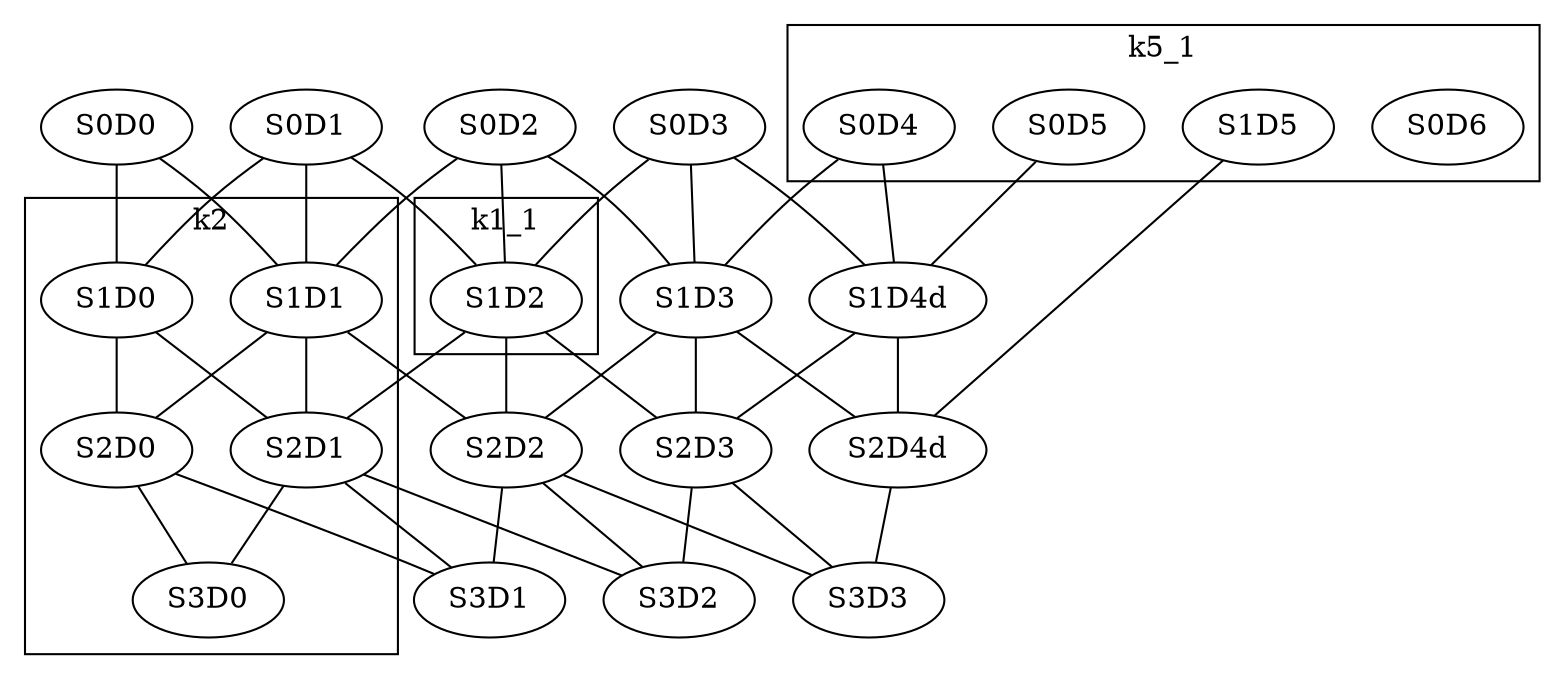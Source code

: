 graph nodegraph0 {
  subgraph cluster_1 { label = "k1_1"
    S1D2
}
  subgraph cluster_k2 { label = "k2"
    S1D0
    S1D1
    S2D0
    S2D1
    S3D0
}
  subgraph cluster_k5_1 { label = "k5_1"
    S0D6
    S0D5
    S0D4
    S1D5
}
  subgraph cluster_k5_2 { label = "k5_2"
}
S0D4 -- S1D4d
S0D3 -- S1D4d
S0D5 -- S1D4d
S0D3 -- S1D3
S0D2 -- S1D3
S0D4 -- S1D3
S0D2 -- S1D2
S0D1 -- S1D2
S0D3 -- S1D2
S0D1 -- S1D1
S0D0 -- S1D1
S0D2 -- S1D1
S0D0 -- S1D0
S0D1 -- S1D0
S1D4d -- S2D4d
S1D3 -- S2D4d
S1D5 -- S2D4d
S1D3 -- S2D3
S1D2 -- S2D3
S1D4d -- S2D3
S1D2 -- S2D2
S1D1 -- S2D2
S1D3 -- S2D2
S1D1 -- S2D1
S1D0 -- S2D1
S1D2 -- S2D1
S1D0 -- S2D0
S1D1 -- S2D0
S2D3 -- S3D3
S2D2 -- S3D3
S2D4d -- S3D3
S2D2 -- S3D2
S2D1 -- S3D2
S2D3 -- S3D2
S2D1 -- S3D1
S2D0 -- S3D1
S2D2 -- S3D1
S2D0 -- S3D0
S2D1 -- S3D0
}
